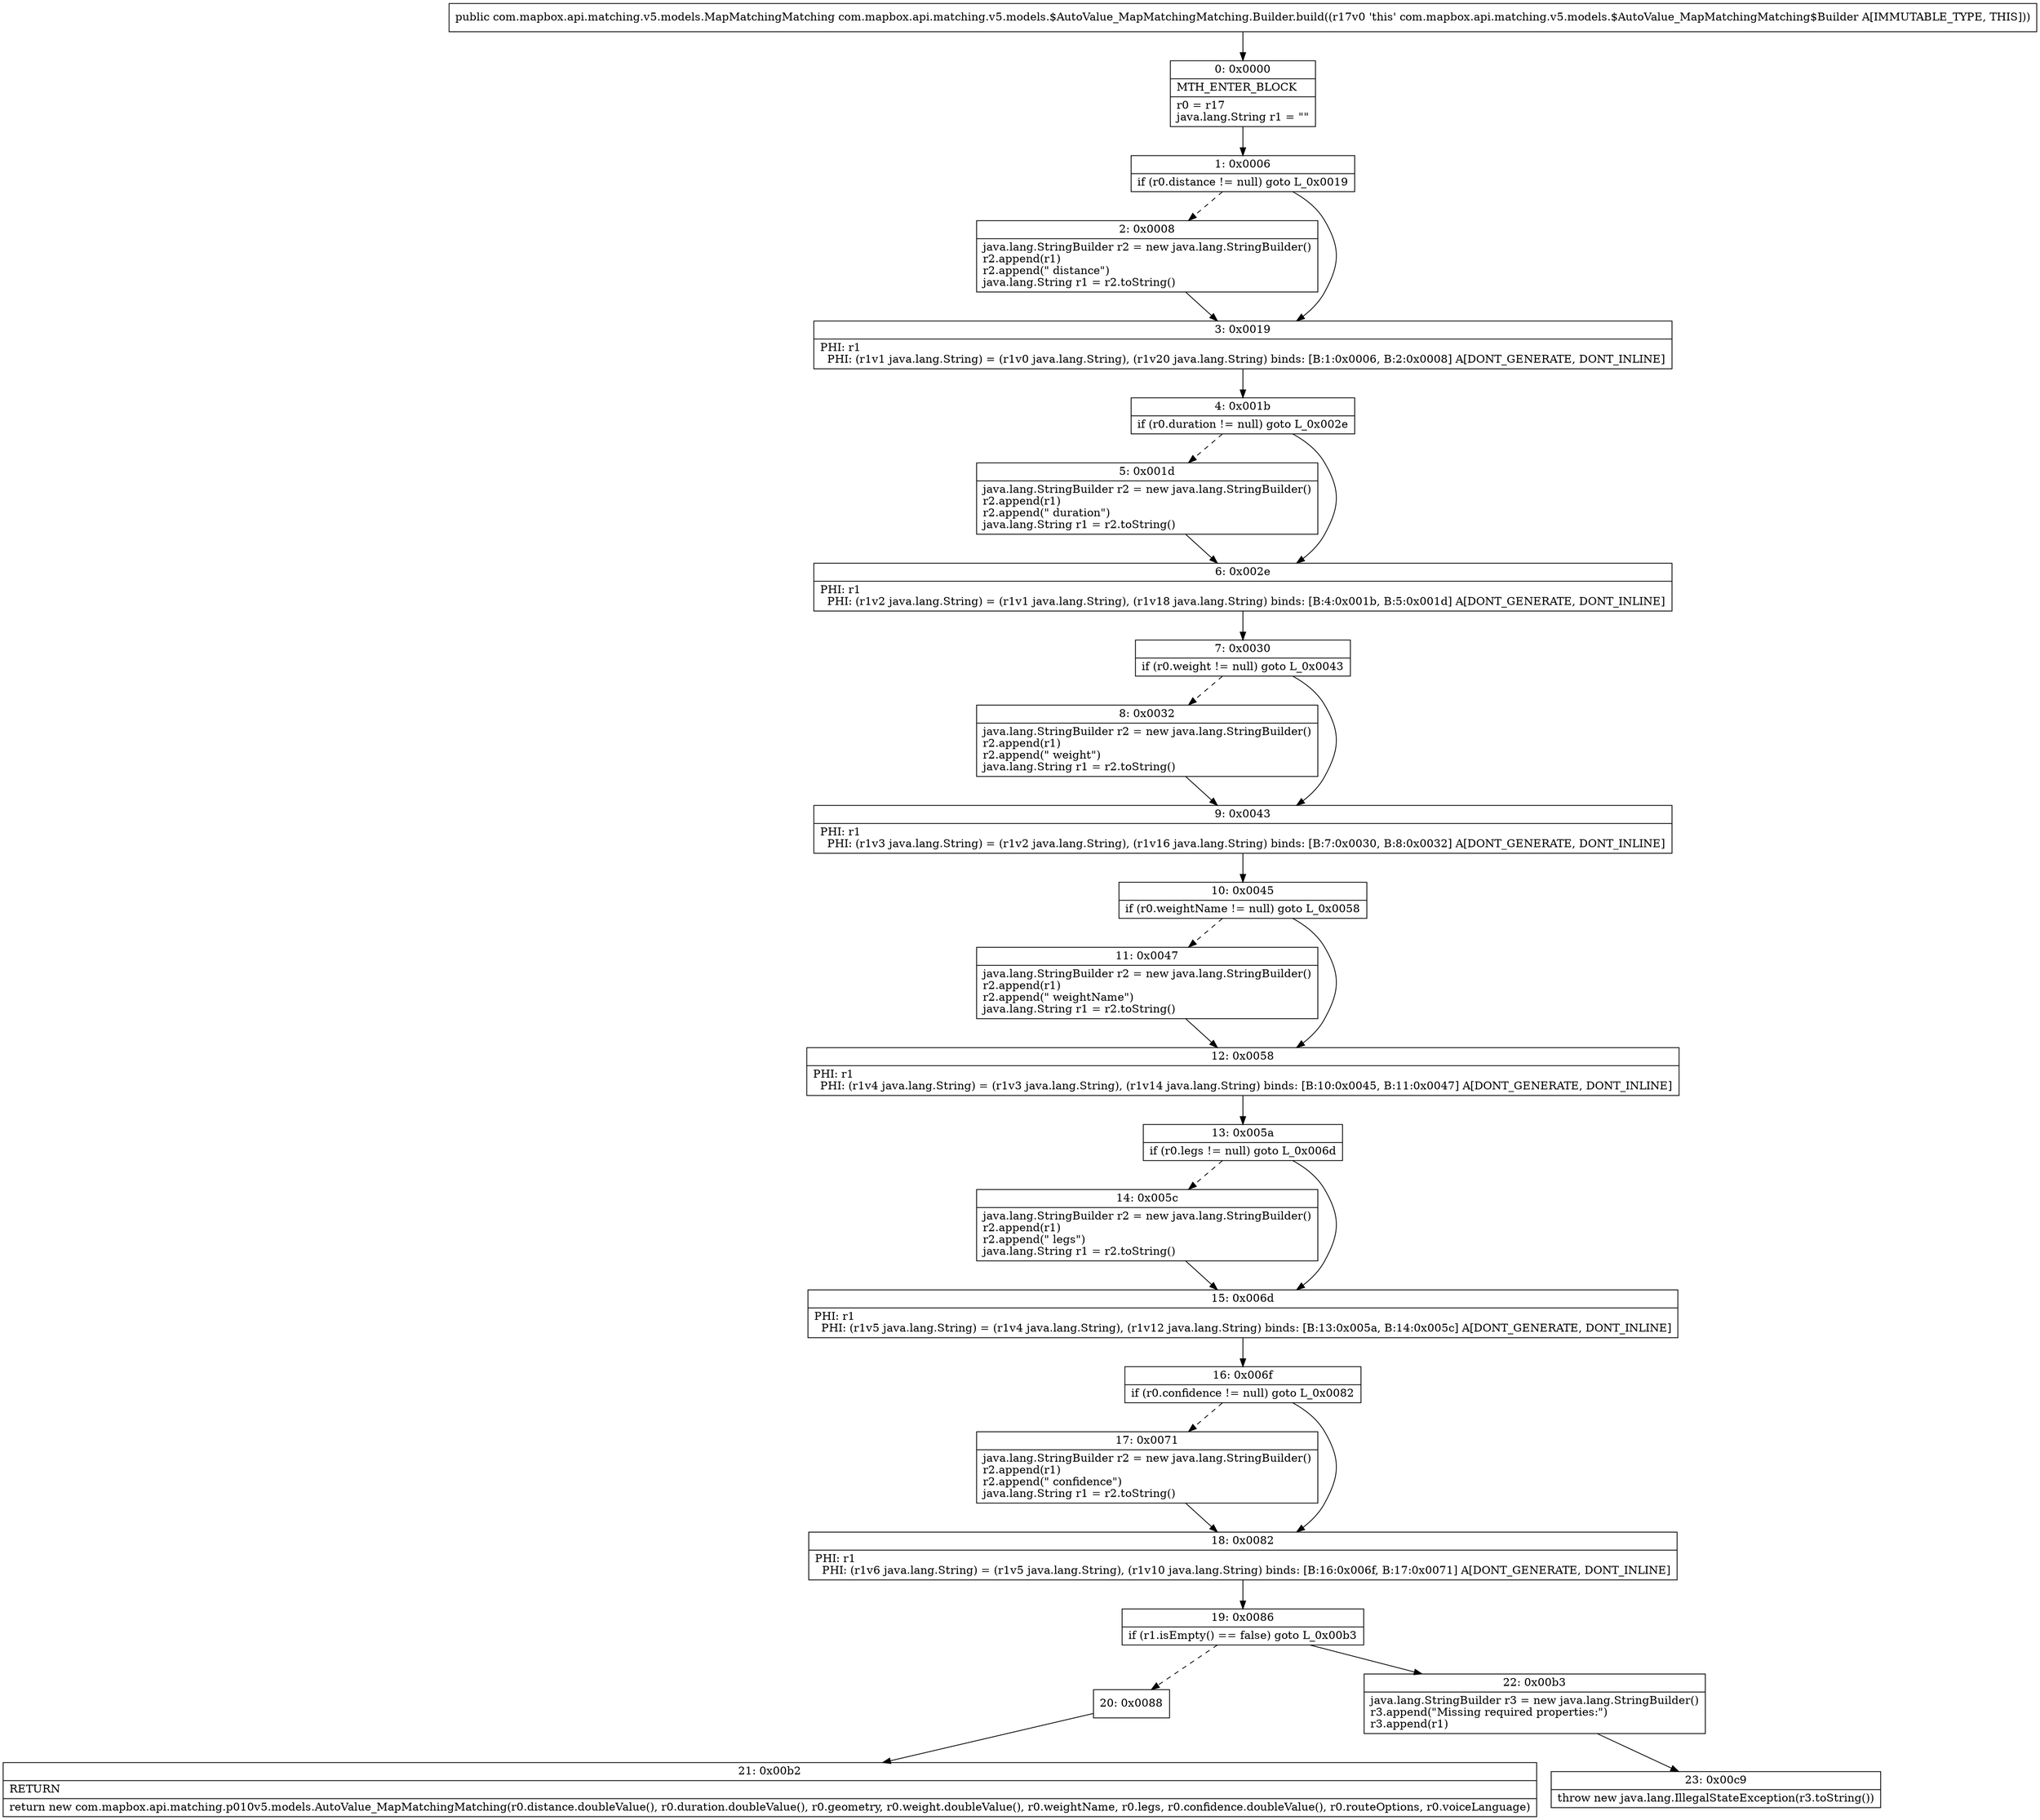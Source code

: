 digraph "CFG forcom.mapbox.api.matching.v5.models.$AutoValue_MapMatchingMatching.Builder.build()Lcom\/mapbox\/api\/matching\/v5\/models\/MapMatchingMatching;" {
Node_0 [shape=record,label="{0\:\ 0x0000|MTH_ENTER_BLOCK\l|r0 = r17\ljava.lang.String r1 = \"\"\l}"];
Node_1 [shape=record,label="{1\:\ 0x0006|if (r0.distance != null) goto L_0x0019\l}"];
Node_2 [shape=record,label="{2\:\ 0x0008|java.lang.StringBuilder r2 = new java.lang.StringBuilder()\lr2.append(r1)\lr2.append(\" distance\")\ljava.lang.String r1 = r2.toString()\l}"];
Node_3 [shape=record,label="{3\:\ 0x0019|PHI: r1 \l  PHI: (r1v1 java.lang.String) = (r1v0 java.lang.String), (r1v20 java.lang.String) binds: [B:1:0x0006, B:2:0x0008] A[DONT_GENERATE, DONT_INLINE]\l}"];
Node_4 [shape=record,label="{4\:\ 0x001b|if (r0.duration != null) goto L_0x002e\l}"];
Node_5 [shape=record,label="{5\:\ 0x001d|java.lang.StringBuilder r2 = new java.lang.StringBuilder()\lr2.append(r1)\lr2.append(\" duration\")\ljava.lang.String r1 = r2.toString()\l}"];
Node_6 [shape=record,label="{6\:\ 0x002e|PHI: r1 \l  PHI: (r1v2 java.lang.String) = (r1v1 java.lang.String), (r1v18 java.lang.String) binds: [B:4:0x001b, B:5:0x001d] A[DONT_GENERATE, DONT_INLINE]\l}"];
Node_7 [shape=record,label="{7\:\ 0x0030|if (r0.weight != null) goto L_0x0043\l}"];
Node_8 [shape=record,label="{8\:\ 0x0032|java.lang.StringBuilder r2 = new java.lang.StringBuilder()\lr2.append(r1)\lr2.append(\" weight\")\ljava.lang.String r1 = r2.toString()\l}"];
Node_9 [shape=record,label="{9\:\ 0x0043|PHI: r1 \l  PHI: (r1v3 java.lang.String) = (r1v2 java.lang.String), (r1v16 java.lang.String) binds: [B:7:0x0030, B:8:0x0032] A[DONT_GENERATE, DONT_INLINE]\l}"];
Node_10 [shape=record,label="{10\:\ 0x0045|if (r0.weightName != null) goto L_0x0058\l}"];
Node_11 [shape=record,label="{11\:\ 0x0047|java.lang.StringBuilder r2 = new java.lang.StringBuilder()\lr2.append(r1)\lr2.append(\" weightName\")\ljava.lang.String r1 = r2.toString()\l}"];
Node_12 [shape=record,label="{12\:\ 0x0058|PHI: r1 \l  PHI: (r1v4 java.lang.String) = (r1v3 java.lang.String), (r1v14 java.lang.String) binds: [B:10:0x0045, B:11:0x0047] A[DONT_GENERATE, DONT_INLINE]\l}"];
Node_13 [shape=record,label="{13\:\ 0x005a|if (r0.legs != null) goto L_0x006d\l}"];
Node_14 [shape=record,label="{14\:\ 0x005c|java.lang.StringBuilder r2 = new java.lang.StringBuilder()\lr2.append(r1)\lr2.append(\" legs\")\ljava.lang.String r1 = r2.toString()\l}"];
Node_15 [shape=record,label="{15\:\ 0x006d|PHI: r1 \l  PHI: (r1v5 java.lang.String) = (r1v4 java.lang.String), (r1v12 java.lang.String) binds: [B:13:0x005a, B:14:0x005c] A[DONT_GENERATE, DONT_INLINE]\l}"];
Node_16 [shape=record,label="{16\:\ 0x006f|if (r0.confidence != null) goto L_0x0082\l}"];
Node_17 [shape=record,label="{17\:\ 0x0071|java.lang.StringBuilder r2 = new java.lang.StringBuilder()\lr2.append(r1)\lr2.append(\" confidence\")\ljava.lang.String r1 = r2.toString()\l}"];
Node_18 [shape=record,label="{18\:\ 0x0082|PHI: r1 \l  PHI: (r1v6 java.lang.String) = (r1v5 java.lang.String), (r1v10 java.lang.String) binds: [B:16:0x006f, B:17:0x0071] A[DONT_GENERATE, DONT_INLINE]\l}"];
Node_19 [shape=record,label="{19\:\ 0x0086|if (r1.isEmpty() == false) goto L_0x00b3\l}"];
Node_20 [shape=record,label="{20\:\ 0x0088}"];
Node_21 [shape=record,label="{21\:\ 0x00b2|RETURN\l|return new com.mapbox.api.matching.p010v5.models.AutoValue_MapMatchingMatching(r0.distance.doubleValue(), r0.duration.doubleValue(), r0.geometry, r0.weight.doubleValue(), r0.weightName, r0.legs, r0.confidence.doubleValue(), r0.routeOptions, r0.voiceLanguage)\l}"];
Node_22 [shape=record,label="{22\:\ 0x00b3|java.lang.StringBuilder r3 = new java.lang.StringBuilder()\lr3.append(\"Missing required properties:\")\lr3.append(r1)\l}"];
Node_23 [shape=record,label="{23\:\ 0x00c9|throw new java.lang.IllegalStateException(r3.toString())\l}"];
MethodNode[shape=record,label="{public com.mapbox.api.matching.v5.models.MapMatchingMatching com.mapbox.api.matching.v5.models.$AutoValue_MapMatchingMatching.Builder.build((r17v0 'this' com.mapbox.api.matching.v5.models.$AutoValue_MapMatchingMatching$Builder A[IMMUTABLE_TYPE, THIS])) }"];
MethodNode -> Node_0;
Node_0 -> Node_1;
Node_1 -> Node_2[style=dashed];
Node_1 -> Node_3;
Node_2 -> Node_3;
Node_3 -> Node_4;
Node_4 -> Node_5[style=dashed];
Node_4 -> Node_6;
Node_5 -> Node_6;
Node_6 -> Node_7;
Node_7 -> Node_8[style=dashed];
Node_7 -> Node_9;
Node_8 -> Node_9;
Node_9 -> Node_10;
Node_10 -> Node_11[style=dashed];
Node_10 -> Node_12;
Node_11 -> Node_12;
Node_12 -> Node_13;
Node_13 -> Node_14[style=dashed];
Node_13 -> Node_15;
Node_14 -> Node_15;
Node_15 -> Node_16;
Node_16 -> Node_17[style=dashed];
Node_16 -> Node_18;
Node_17 -> Node_18;
Node_18 -> Node_19;
Node_19 -> Node_20[style=dashed];
Node_19 -> Node_22;
Node_20 -> Node_21;
Node_22 -> Node_23;
}

